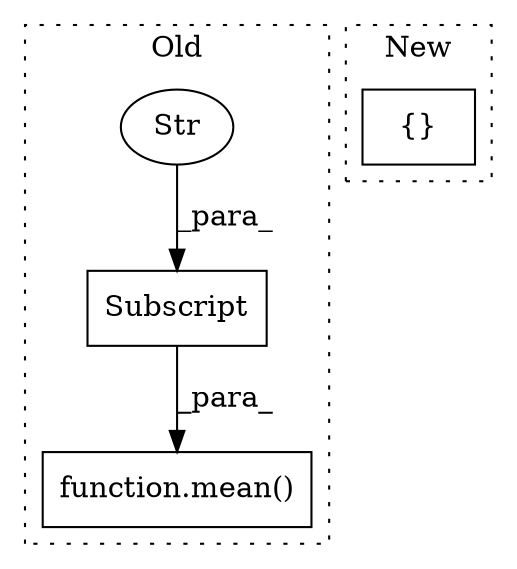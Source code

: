 digraph G {
subgraph cluster0 {
1 [label="function.mean()" a="75" s="1076,1099" l="5,1" shape="box"];
3 [label="Subscript" a="63" s="1081,0" l="18,0" shape="box"];
4 [label="Str" a="66" s="1092" l="6" shape="ellipse"];
label = "Old";
style="dotted";
}
subgraph cluster1 {
2 [label="{}" a="95" s="1167,1192" l="1,1" shape="box"];
label = "New";
style="dotted";
}
3 -> 1 [label="_para_"];
4 -> 3 [label="_para_"];
}